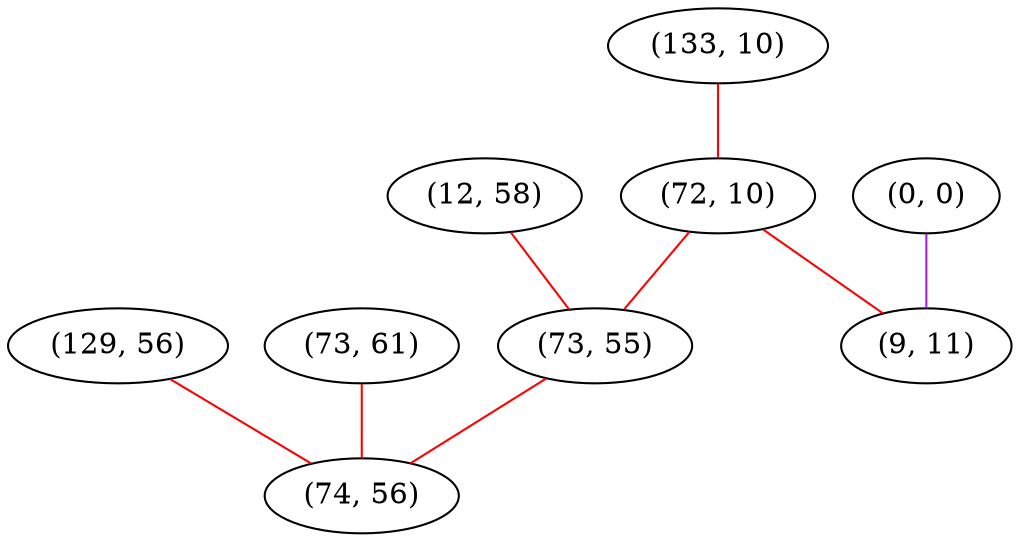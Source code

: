 graph "" {
"(129, 56)";
"(0, 0)";
"(133, 10)";
"(73, 61)";
"(12, 58)";
"(72, 10)";
"(73, 55)";
"(74, 56)";
"(9, 11)";
"(129, 56)" -- "(74, 56)"  [color=red, key=0, weight=1];
"(0, 0)" -- "(9, 11)"  [color=purple, key=0, weight=4];
"(133, 10)" -- "(72, 10)"  [color=red, key=0, weight=1];
"(73, 61)" -- "(74, 56)"  [color=red, key=0, weight=1];
"(12, 58)" -- "(73, 55)"  [color=red, key=0, weight=1];
"(72, 10)" -- "(9, 11)"  [color=red, key=0, weight=1];
"(72, 10)" -- "(73, 55)"  [color=red, key=0, weight=1];
"(73, 55)" -- "(74, 56)"  [color=red, key=0, weight=1];
}
